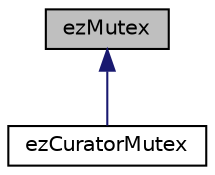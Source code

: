 digraph "ezMutex"
{
 // LATEX_PDF_SIZE
  edge [fontname="Helvetica",fontsize="10",labelfontname="Helvetica",labelfontsize="10"];
  node [fontname="Helvetica",fontsize="10",shape=record];
  Node1 [label="ezMutex",height=0.2,width=0.4,color="black", fillcolor="grey75", style="filled", fontcolor="black",tooltip="Provides a simple mechanism for mutual exclusion to prevent multiple threads from accessing a shared ..."];
  Node1 -> Node2 [dir="back",color="midnightblue",fontsize="10",style="solid",fontname="Helvetica"];
  Node2 [label="ezCuratorMutex",height=0.2,width=0.4,color="black", fillcolor="white", style="filled",URL="$da/d91/classez_curator_mutex.htm",tooltip="Custom mutex that allows to profile the time in the curator lock."];
}
